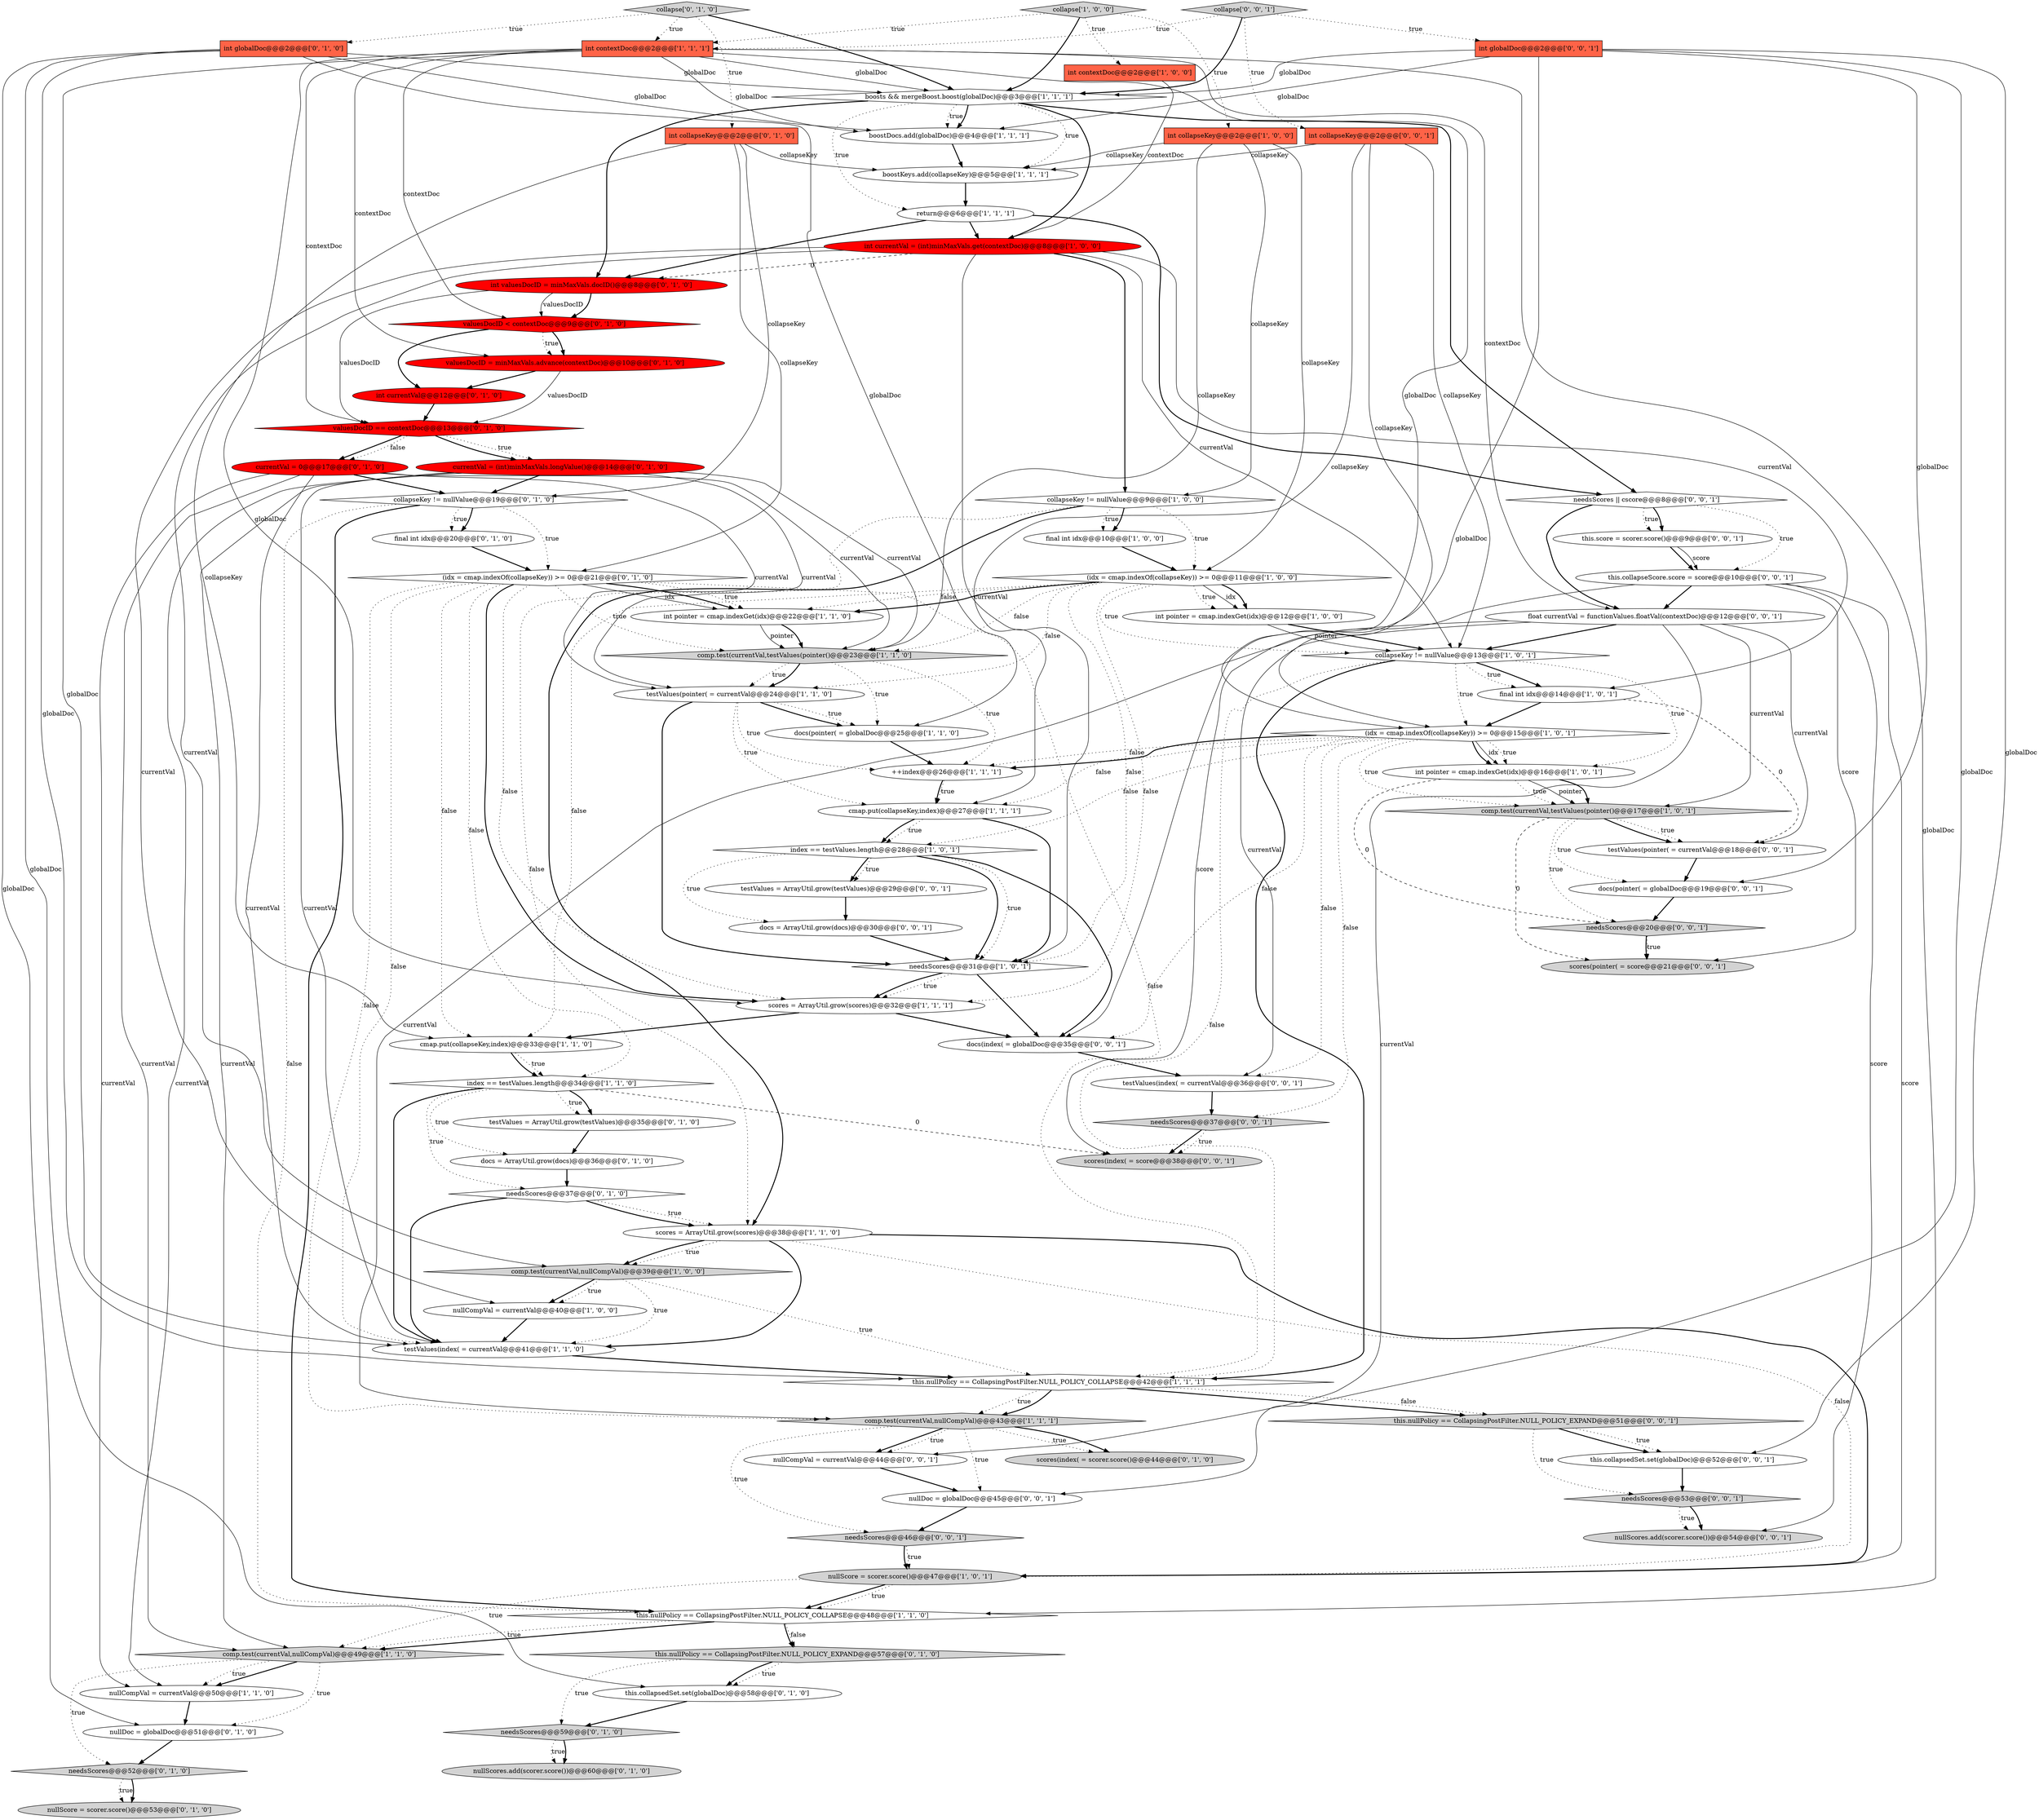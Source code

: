 digraph {
16 [style = filled, label = "cmap.put(collapseKey,index)@@@33@@@['1', '1', '0']", fillcolor = white, shape = ellipse image = "AAA0AAABBB1BBB"];
61 [style = filled, label = "valuesDocID < contextDoc@@@9@@@['0', '1', '0']", fillcolor = red, shape = diamond image = "AAA1AAABBB2BBB"];
75 [style = filled, label = "testValues(pointer( = currentVal@@@18@@@['0', '0', '1']", fillcolor = white, shape = ellipse image = "AAA0AAABBB3BBB"];
33 [style = filled, label = "testValues(pointer( = currentVal@@@24@@@['1', '1', '0']", fillcolor = white, shape = ellipse image = "AAA0AAABBB1BBB"];
7 [style = filled, label = "comp.test(currentVal,nullCompVal)@@@43@@@['1', '1', '1']", fillcolor = lightgray, shape = diamond image = "AAA0AAABBB1BBB"];
77 [style = filled, label = "int globalDoc@@@2@@@['0', '0', '1']", fillcolor = tomato, shape = box image = "AAA0AAABBB3BBB"];
36 [style = filled, label = "this.nullPolicy == CollapsingPostFilter.NULL_POLICY_COLLAPSE@@@42@@@['1', '1', '1']", fillcolor = white, shape = diamond image = "AAA0AAABBB1BBB"];
39 [style = filled, label = "nullScore = scorer.score()@@@53@@@['0', '1', '0']", fillcolor = lightgray, shape = ellipse image = "AAA0AAABBB2BBB"];
64 [style = filled, label = "needsScores || cscore@@@8@@@['0', '0', '1']", fillcolor = white, shape = diamond image = "AAA0AAABBB3BBB"];
44 [style = filled, label = "valuesDocID = minMaxVals.advance(contextDoc)@@@10@@@['0', '1', '0']", fillcolor = red, shape = ellipse image = "AAA1AAABBB2BBB"];
21 [style = filled, label = "boosts && mergeBoost.boost(globalDoc)@@@3@@@['1', '1', '1']", fillcolor = white, shape = diamond image = "AAA0AAABBB1BBB"];
72 [style = filled, label = "scores(pointer( = score@@@21@@@['0', '0', '1']", fillcolor = lightgray, shape = ellipse image = "AAA0AAABBB3BBB"];
29 [style = filled, label = "this.nullPolicy == CollapsingPostFilter.NULL_POLICY_COLLAPSE@@@48@@@['1', '1', '0']", fillcolor = white, shape = diamond image = "AAA0AAABBB1BBB"];
38 [style = filled, label = "testValues(index( = currentVal@@@41@@@['1', '1', '0']", fillcolor = white, shape = ellipse image = "AAA0AAABBB1BBB"];
51 [style = filled, label = "int globalDoc@@@2@@@['0', '1', '0']", fillcolor = tomato, shape = box image = "AAA0AAABBB2BBB"];
57 [style = filled, label = "collapse['0', '1', '0']", fillcolor = lightgray, shape = diamond image = "AAA0AAABBB2BBB"];
11 [style = filled, label = "(idx = cmap.indexOf(collapseKey)) >= 0@@@11@@@['1', '0', '0']", fillcolor = white, shape = diamond image = "AAA0AAABBB1BBB"];
31 [style = filled, label = "comp.test(currentVal,testValues(pointer()@@@23@@@['1', '1', '0']", fillcolor = lightgray, shape = diamond image = "AAA0AAABBB1BBB"];
4 [style = filled, label = "nullScore = scorer.score()@@@47@@@['1', '0', '1']", fillcolor = lightgray, shape = ellipse image = "AAA0AAABBB1BBB"];
12 [style = filled, label = "comp.test(currentVal,nullCompVal)@@@39@@@['1', '0', '0']", fillcolor = lightgray, shape = diamond image = "AAA0AAABBB1BBB"];
47 [style = filled, label = "needsScores@@@59@@@['0', '1', '0']", fillcolor = lightgray, shape = diamond image = "AAA0AAABBB2BBB"];
56 [style = filled, label = "needsScores@@@52@@@['0', '1', '0']", fillcolor = lightgray, shape = diamond image = "AAA0AAABBB2BBB"];
69 [style = filled, label = "this.nullPolicy == CollapsingPostFilter.NULL_POLICY_EXPAND@@@51@@@['0', '0', '1']", fillcolor = lightgray, shape = diamond image = "AAA0AAABBB3BBB"];
30 [style = filled, label = "boostKeys.add(collapseKey)@@@5@@@['1', '1', '1']", fillcolor = white, shape = ellipse image = "AAA0AAABBB1BBB"];
10 [style = filled, label = "index == testValues.length@@@28@@@['1', '0', '1']", fillcolor = white, shape = diamond image = "AAA0AAABBB1BBB"];
24 [style = filled, label = "int pointer = cmap.indexGet(idx)@@@22@@@['1', '1', '0']", fillcolor = white, shape = ellipse image = "AAA0AAABBB1BBB"];
74 [style = filled, label = "nullCompVal = currentVal@@@44@@@['0', '0', '1']", fillcolor = white, shape = ellipse image = "AAA0AAABBB3BBB"];
34 [style = filled, label = "final int idx@@@14@@@['1', '0', '1']", fillcolor = white, shape = ellipse image = "AAA0AAABBB1BBB"];
48 [style = filled, label = "this.nullPolicy == CollapsingPostFilter.NULL_POLICY_EXPAND@@@57@@@['0', '1', '0']", fillcolor = lightgray, shape = diamond image = "AAA0AAABBB2BBB"];
37 [style = filled, label = "nullCompVal = currentVal@@@50@@@['1', '1', '0']", fillcolor = white, shape = ellipse image = "AAA0AAABBB1BBB"];
80 [style = filled, label = "needsScores@@@46@@@['0', '0', '1']", fillcolor = lightgray, shape = diamond image = "AAA0AAABBB3BBB"];
60 [style = filled, label = "currentVal = 0@@@17@@@['0', '1', '0']", fillcolor = red, shape = ellipse image = "AAA1AAABBB2BBB"];
5 [style = filled, label = "nullCompVal = currentVal@@@40@@@['1', '0', '0']", fillcolor = white, shape = ellipse image = "AAA0AAABBB1BBB"];
84 [style = filled, label = "collapse['0', '0', '1']", fillcolor = lightgray, shape = diamond image = "AAA0AAABBB3BBB"];
85 [style = filled, label = "needsScores@@@37@@@['0', '0', '1']", fillcolor = lightgray, shape = diamond image = "AAA0AAABBB3BBB"];
0 [style = filled, label = "cmap.put(collapseKey,index)@@@27@@@['1', '1', '1']", fillcolor = white, shape = ellipse image = "AAA0AAABBB1BBB"];
28 [style = filled, label = "int contextDoc@@@2@@@['1', '1', '1']", fillcolor = tomato, shape = box image = "AAA0AAABBB1BBB"];
50 [style = filled, label = "final int idx@@@20@@@['0', '1', '0']", fillcolor = white, shape = ellipse image = "AAA0AAABBB2BBB"];
82 [style = filled, label = "testValues(index( = currentVal@@@36@@@['0', '0', '1']", fillcolor = white, shape = ellipse image = "AAA0AAABBB3BBB"];
22 [style = filled, label = "return@@@6@@@['1', '1', '1']", fillcolor = white, shape = ellipse image = "AAA0AAABBB1BBB"];
1 [style = filled, label = "scores = ArrayUtil.grow(scores)@@@38@@@['1', '1', '0']", fillcolor = white, shape = ellipse image = "AAA0AAABBB1BBB"];
17 [style = filled, label = "int collapseKey@@@2@@@['1', '0', '0']", fillcolor = tomato, shape = box image = "AAA0AAABBB1BBB"];
32 [style = filled, label = "comp.test(currentVal,nullCompVal)@@@49@@@['1', '1', '0']", fillcolor = lightgray, shape = diamond image = "AAA0AAABBB1BBB"];
2 [style = filled, label = "collapseKey != nullValue@@@9@@@['1', '0', '0']", fillcolor = white, shape = diamond image = "AAA0AAABBB1BBB"];
83 [style = filled, label = "testValues = ArrayUtil.grow(testValues)@@@29@@@['0', '0', '1']", fillcolor = white, shape = ellipse image = "AAA0AAABBB3BBB"];
20 [style = filled, label = "++index@@@26@@@['1', '1', '1']", fillcolor = white, shape = ellipse image = "AAA0AAABBB1BBB"];
78 [style = filled, label = "this.score = scorer.score()@@@9@@@['0', '0', '1']", fillcolor = white, shape = ellipse image = "AAA0AAABBB3BBB"];
6 [style = filled, label = "(idx = cmap.indexOf(collapseKey)) >= 0@@@15@@@['1', '0', '1']", fillcolor = white, shape = diamond image = "AAA0AAABBB1BBB"];
55 [style = filled, label = "int currentVal@@@12@@@['0', '1', '0']", fillcolor = red, shape = ellipse image = "AAA1AAABBB2BBB"];
13 [style = filled, label = "int pointer = cmap.indexGet(idx)@@@16@@@['1', '0', '1']", fillcolor = white, shape = ellipse image = "AAA0AAABBB1BBB"];
14 [style = filled, label = "int contextDoc@@@2@@@['1', '0', '0']", fillcolor = tomato, shape = box image = "AAA0AAABBB1BBB"];
3 [style = filled, label = "index == testValues.length@@@34@@@['1', '1', '0']", fillcolor = white, shape = diamond image = "AAA0AAABBB1BBB"];
63 [style = filled, label = "nullDoc = globalDoc@@@45@@@['0', '0', '1']", fillcolor = white, shape = ellipse image = "AAA0AAABBB3BBB"];
53 [style = filled, label = "valuesDocID == contextDoc@@@13@@@['0', '1', '0']", fillcolor = red, shape = diamond image = "AAA1AAABBB2BBB"];
26 [style = filled, label = "int pointer = cmap.indexGet(idx)@@@12@@@['1', '0', '0']", fillcolor = white, shape = ellipse image = "AAA0AAABBB1BBB"];
68 [style = filled, label = "scores(index( = score@@@38@@@['0', '0', '1']", fillcolor = lightgray, shape = ellipse image = "AAA0AAABBB3BBB"];
71 [style = filled, label = "this.collapseScore.score = score@@@10@@@['0', '0', '1']", fillcolor = white, shape = ellipse image = "AAA0AAABBB3BBB"];
54 [style = filled, label = "scores(index( = scorer.score()@@@44@@@['0', '1', '0']", fillcolor = lightgray, shape = ellipse image = "AAA0AAABBB2BBB"];
49 [style = filled, label = "collapseKey != nullValue@@@19@@@['0', '1', '0']", fillcolor = white, shape = diamond image = "AAA0AAABBB2BBB"];
66 [style = filled, label = "int collapseKey@@@2@@@['0', '0', '1']", fillcolor = tomato, shape = box image = "AAA0AAABBB3BBB"];
86 [style = filled, label = "docs(index( = globalDoc@@@35@@@['0', '0', '1']", fillcolor = white, shape = ellipse image = "AAA0AAABBB3BBB"];
70 [style = filled, label = "this.collapsedSet.set(globalDoc)@@@52@@@['0', '0', '1']", fillcolor = white, shape = ellipse image = "AAA0AAABBB3BBB"];
46 [style = filled, label = "(idx = cmap.indexOf(collapseKey)) >= 0@@@21@@@['0', '1', '0']", fillcolor = white, shape = diamond image = "AAA0AAABBB2BBB"];
76 [style = filled, label = "docs(pointer( = globalDoc@@@19@@@['0', '0', '1']", fillcolor = white, shape = ellipse image = "AAA0AAABBB3BBB"];
81 [style = filled, label = "float currentVal = functionValues.floatVal(contextDoc)@@@12@@@['0', '0', '1']", fillcolor = white, shape = ellipse image = "AAA0AAABBB3BBB"];
35 [style = filled, label = "docs(pointer( = globalDoc@@@25@@@['1', '1', '0']", fillcolor = white, shape = ellipse image = "AAA0AAABBB1BBB"];
59 [style = filled, label = "testValues = ArrayUtil.grow(testValues)@@@35@@@['0', '1', '0']", fillcolor = white, shape = ellipse image = "AAA0AAABBB2BBB"];
27 [style = filled, label = "collapseKey != nullValue@@@13@@@['1', '0', '1']", fillcolor = white, shape = diamond image = "AAA0AAABBB1BBB"];
52 [style = filled, label = "nullScores.add(scorer.score())@@@60@@@['0', '1', '0']", fillcolor = lightgray, shape = ellipse image = "AAA0AAABBB2BBB"];
19 [style = filled, label = "needsScores@@@31@@@['1', '0', '1']", fillcolor = white, shape = diamond image = "AAA0AAABBB1BBB"];
67 [style = filled, label = "nullScores.add(scorer.score())@@@54@@@['0', '0', '1']", fillcolor = lightgray, shape = ellipse image = "AAA0AAABBB3BBB"];
41 [style = filled, label = "needsScores@@@37@@@['0', '1', '0']", fillcolor = white, shape = diamond image = "AAA0AAABBB2BBB"];
73 [style = filled, label = "needsScores@@@20@@@['0', '0', '1']", fillcolor = lightgray, shape = diamond image = "AAA0AAABBB3BBB"];
58 [style = filled, label = "int valuesDocID = minMaxVals.docID()@@@8@@@['0', '1', '0']", fillcolor = red, shape = ellipse image = "AAA1AAABBB2BBB"];
65 [style = filled, label = "needsScores@@@53@@@['0', '0', '1']", fillcolor = lightgray, shape = diamond image = "AAA0AAABBB3BBB"];
15 [style = filled, label = "boostDocs.add(globalDoc)@@@4@@@['1', '1', '1']", fillcolor = white, shape = ellipse image = "AAA0AAABBB1BBB"];
40 [style = filled, label = "nullDoc = globalDoc@@@51@@@['0', '1', '0']", fillcolor = white, shape = ellipse image = "AAA0AAABBB2BBB"];
62 [style = filled, label = "docs = ArrayUtil.grow(docs)@@@36@@@['0', '1', '0']", fillcolor = white, shape = ellipse image = "AAA0AAABBB2BBB"];
45 [style = filled, label = "currentVal = (int)minMaxVals.longValue()@@@14@@@['0', '1', '0']", fillcolor = red, shape = ellipse image = "AAA1AAABBB2BBB"];
8 [style = filled, label = "final int idx@@@10@@@['1', '0', '0']", fillcolor = white, shape = ellipse image = "AAA0AAABBB1BBB"];
23 [style = filled, label = "collapse['1', '0', '0']", fillcolor = lightgray, shape = diamond image = "AAA0AAABBB1BBB"];
42 [style = filled, label = "this.collapsedSet.set(globalDoc)@@@58@@@['0', '1', '0']", fillcolor = white, shape = ellipse image = "AAA0AAABBB2BBB"];
18 [style = filled, label = "scores = ArrayUtil.grow(scores)@@@32@@@['1', '1', '1']", fillcolor = white, shape = ellipse image = "AAA0AAABBB1BBB"];
9 [style = filled, label = "comp.test(currentVal,testValues(pointer()@@@17@@@['1', '0', '1']", fillcolor = lightgray, shape = diamond image = "AAA0AAABBB1BBB"];
43 [style = filled, label = "int collapseKey@@@2@@@['0', '1', '0']", fillcolor = tomato, shape = box image = "AAA0AAABBB2BBB"];
79 [style = filled, label = "docs = ArrayUtil.grow(docs)@@@30@@@['0', '0', '1']", fillcolor = white, shape = ellipse image = "AAA0AAABBB3BBB"];
25 [style = filled, label = "int currentVal = (int)minMaxVals.get(contextDoc)@@@8@@@['1', '0', '0']", fillcolor = red, shape = ellipse image = "AAA1AAABBB1BBB"];
45->32 [style = solid, label="currentVal"];
77->15 [style = solid, label="globalDoc"];
46->36 [style = dotted, label="false"];
9->76 [style = dotted, label="true"];
60->33 [style = solid, label="currentVal"];
10->79 [style = dotted, label="true"];
65->67 [style = bold, label=""];
25->12 [style = solid, label="currentVal"];
7->54 [style = dotted, label="true"];
12->5 [style = bold, label=""];
66->0 [style = solid, label="collapseKey"];
21->15 [style = dotted, label="true"];
45->33 [style = solid, label="currentVal"];
32->37 [style = bold, label=""];
84->77 [style = dotted, label="true"];
21->15 [style = bold, label=""];
20->0 [style = dotted, label="true"];
10->19 [style = bold, label=""];
3->59 [style = dotted, label="true"];
29->48 [style = dotted, label="false"];
20->0 [style = bold, label=""];
21->58 [style = bold, label=""];
70->65 [style = bold, label=""];
13->73 [style = dashed, label="0"];
46->24 [style = dotted, label="true"];
45->37 [style = solid, label="currentVal"];
59->62 [style = bold, label=""];
17->30 [style = solid, label="collapseKey"];
82->85 [style = bold, label=""];
41->1 [style = dotted, label="true"];
3->38 [style = bold, label=""];
81->9 [style = solid, label="currentVal"];
11->24 [style = dotted, label="false"];
5->38 [style = bold, label=""];
57->51 [style = dotted, label="true"];
10->83 [style = bold, label=""];
2->11 [style = dotted, label="true"];
47->52 [style = dotted, label="true"];
46->16 [style = dotted, label="false"];
11->16 [style = dotted, label="false"];
7->63 [style = dotted, label="true"];
76->73 [style = bold, label=""];
79->19 [style = bold, label=""];
60->32 [style = solid, label="currentVal"];
28->53 [style = solid, label="contextDoc"];
33->35 [style = dotted, label="true"];
3->41 [style = dotted, label="true"];
7->74 [style = bold, label=""];
34->75 [style = dashed, label="0"];
28->81 [style = solid, label="contextDoc"];
17->11 [style = solid, label="collapseKey"];
1->12 [style = dotted, label="true"];
85->68 [style = bold, label=""];
51->15 [style = solid, label="globalDoc"];
25->34 [style = solid, label="currentVal"];
6->13 [style = solid, label="idx"];
1->12 [style = bold, label=""];
7->74 [style = dotted, label="true"];
32->37 [style = dotted, label="true"];
78->71 [style = bold, label=""];
43->49 [style = solid, label="collapseKey"];
49->29 [style = dotted, label="false"];
6->85 [style = dotted, label="false"];
9->75 [style = dotted, label="true"];
28->38 [style = solid, label="globalDoc"];
53->60 [style = bold, label=""];
23->17 [style = dotted, label="true"];
77->21 [style = solid, label="globalDoc"];
8->11 [style = bold, label=""];
22->64 [style = bold, label=""];
2->8 [style = dotted, label="true"];
1->38 [style = bold, label=""];
46->24 [style = solid, label="idx"];
28->15 [style = solid, label="globalDoc"];
60->31 [style = solid, label="currentVal"];
45->31 [style = solid, label="currentVal"];
28->29 [style = solid, label="globalDoc"];
13->9 [style = dotted, label="true"];
53->60 [style = dotted, label="false"];
46->38 [style = dotted, label="false"];
6->86 [style = dotted, label="false"];
7->80 [style = dotted, label="true"];
22->25 [style = bold, label=""];
19->18 [style = bold, label=""];
71->67 [style = solid, label="score"];
6->20 [style = dotted, label="false"];
36->69 [style = dotted, label="false"];
1->4 [style = bold, label=""];
71->72 [style = solid, label="score"];
44->53 [style = solid, label="valuesDocID"];
0->10 [style = dotted, label="true"];
35->20 [style = bold, label=""];
0->19 [style = bold, label=""];
10->86 [style = bold, label=""];
80->4 [style = bold, label=""];
46->7 [style = dotted, label="false"];
6->13 [style = dotted, label="true"];
46->24 [style = bold, label=""];
74->63 [style = bold, label=""];
51->35 [style = solid, label="globalDoc"];
46->31 [style = dotted, label="true"];
18->86 [style = bold, label=""];
21->22 [style = dotted, label="true"];
19->86 [style = bold, label=""];
14->25 [style = solid, label="contextDoc"];
51->21 [style = solid, label="globalDoc"];
21->25 [style = bold, label=""];
31->33 [style = dotted, label="true"];
25->2 [style = bold, label=""];
60->38 [style = solid, label="currentVal"];
11->26 [style = dotted, label="true"];
36->7 [style = dotted, label="true"];
23->14 [style = dotted, label="true"];
26->27 [style = bold, label=""];
61->55 [style = bold, label=""];
44->55 [style = bold, label=""];
48->47 [style = dotted, label="true"];
58->53 [style = solid, label="valuesDocID"];
57->21 [style = bold, label=""];
21->30 [style = dotted, label="true"];
81->82 [style = solid, label="currentVal"];
31->33 [style = bold, label=""];
29->32 [style = bold, label=""];
64->71 [style = dotted, label="true"];
65->67 [style = dotted, label="true"];
11->26 [style = solid, label="idx"];
61->44 [style = dotted, label="true"];
41->38 [style = bold, label=""];
28->18 [style = solid, label="globalDoc"];
81->7 [style = solid, label="currentVal"];
77->70 [style = solid, label="globalDoc"];
26->27 [style = solid, label="pointer"];
4->32 [style = dotted, label="true"];
66->6 [style = solid, label="collapseKey"];
49->46 [style = dotted, label="true"];
29->32 [style = dotted, label="true"];
85->68 [style = dotted, label="true"];
11->26 [style = bold, label=""];
57->43 [style = dotted, label="true"];
83->79 [style = bold, label=""];
56->39 [style = dotted, label="true"];
33->0 [style = dotted, label="true"];
73->72 [style = dotted, label="true"];
81->27 [style = bold, label=""];
6->0 [style = dotted, label="false"];
58->61 [style = bold, label=""];
60->37 [style = solid, label="currentVal"];
24->31 [style = solid, label="pointer"];
51->40 [style = solid, label="globalDoc"];
11->18 [style = dotted, label="false"];
77->76 [style = solid, label="globalDoc"];
64->78 [style = dotted, label="true"];
71->81 [style = bold, label=""];
40->56 [style = bold, label=""];
31->35 [style = dotted, label="true"];
57->28 [style = dotted, label="true"];
25->5 [style = solid, label="currentVal"];
2->1 [style = bold, label=""];
23->28 [style = dotted, label="true"];
12->36 [style = dotted, label="true"];
19->18 [style = dotted, label="true"];
42->47 [style = bold, label=""];
51->42 [style = solid, label="globalDoc"];
49->50 [style = dotted, label="true"];
80->4 [style = dotted, label="true"];
4->29 [style = bold, label=""];
27->13 [style = dotted, label="true"];
53->45 [style = dotted, label="true"];
43->16 [style = solid, label="collapseKey"];
69->70 [style = dotted, label="true"];
61->44 [style = bold, label=""];
21->64 [style = bold, label=""];
11->24 [style = bold, label=""];
84->28 [style = dotted, label="true"];
46->18 [style = bold, label=""];
7->54 [style = bold, label=""];
66->30 [style = solid, label="collapseKey"];
49->50 [style = bold, label=""];
6->82 [style = dotted, label="false"];
60->49 [style = bold, label=""];
4->29 [style = dotted, label="true"];
6->20 [style = bold, label=""];
71->4 [style = solid, label="score"];
11->27 [style = dotted, label="true"];
27->34 [style = bold, label=""];
62->41 [style = bold, label=""];
86->82 [style = bold, label=""];
6->9 [style = dotted, label="true"];
24->31 [style = bold, label=""];
22->58 [style = bold, label=""];
25->19 [style = solid, label="currentVal"];
71->68 [style = solid, label="score"];
66->27 [style = solid, label="collapseKey"];
10->19 [style = dotted, label="true"];
6->13 [style = bold, label=""];
58->61 [style = solid, label="valuesDocID"];
64->78 [style = bold, label=""];
56->39 [style = bold, label=""];
73->72 [style = bold, label=""];
9->72 [style = dashed, label="0"];
11->33 [style = dotted, label="false"];
13->9 [style = solid, label="pointer"];
13->9 [style = bold, label=""];
46->18 [style = dotted, label="false"];
6->10 [style = dotted, label="false"];
84->66 [style = dotted, label="true"];
33->19 [style = bold, label=""];
47->52 [style = bold, label=""];
75->76 [style = bold, label=""];
63->80 [style = bold, label=""];
3->62 [style = dotted, label="true"];
28->61 [style = solid, label="contextDoc"];
77->63 [style = solid, label="globalDoc"];
69->65 [style = dotted, label="true"];
81->75 [style = solid, label="currentVal"];
49->29 [style = bold, label=""];
18->16 [style = bold, label=""];
77->86 [style = solid, label="globalDoc"];
9->75 [style = bold, label=""];
25->58 [style = dashed, label="0"];
33->35 [style = bold, label=""];
30->22 [style = bold, label=""];
27->36 [style = bold, label=""];
2->1 [style = dotted, label="false"];
11->31 [style = dotted, label="false"];
27->34 [style = dotted, label="true"];
50->46 [style = bold, label=""];
48->42 [style = dotted, label="true"];
45->49 [style = bold, label=""];
64->81 [style = bold, label=""];
17->31 [style = solid, label="collapseKey"];
38->36 [style = bold, label=""];
81->74 [style = solid, label="currentVal"];
28->6 [style = solid, label="globalDoc"];
15->30 [style = bold, label=""];
12->38 [style = dotted, label="true"];
32->40 [style = dotted, label="true"];
41->1 [style = bold, label=""];
48->42 [style = bold, label=""];
51->36 [style = solid, label="globalDoc"];
31->20 [style = dotted, label="true"];
17->2 [style = solid, label="collapseKey"];
16->3 [style = dotted, label="true"];
27->36 [style = dotted, label="false"];
33->20 [style = dotted, label="true"];
10->83 [style = dotted, label="true"];
36->69 [style = bold, label=""];
3->68 [style = dashed, label="0"];
0->10 [style = bold, label=""];
28->44 [style = solid, label="contextDoc"];
1->4 [style = dotted, label="false"];
78->71 [style = solid, label="score"];
11->19 [style = dotted, label="false"];
43->30 [style = solid, label="collapseKey"];
43->46 [style = solid, label="collapseKey"];
12->5 [style = dotted, label="true"];
36->7 [style = bold, label=""];
23->21 [style = bold, label=""];
3->59 [style = bold, label=""];
28->21 [style = solid, label="globalDoc"];
46->3 [style = dotted, label="false"];
45->38 [style = solid, label="currentVal"];
32->56 [style = dotted, label="true"];
34->6 [style = bold, label=""];
55->53 [style = bold, label=""];
9->73 [style = dotted, label="true"];
25->27 [style = solid, label="currentVal"];
27->6 [style = dotted, label="true"];
69->70 [style = bold, label=""];
29->48 [style = bold, label=""];
16->3 [style = bold, label=""];
84->21 [style = bold, label=""];
53->45 [style = bold, label=""];
37->40 [style = bold, label=""];
2->8 [style = bold, label=""];
}
